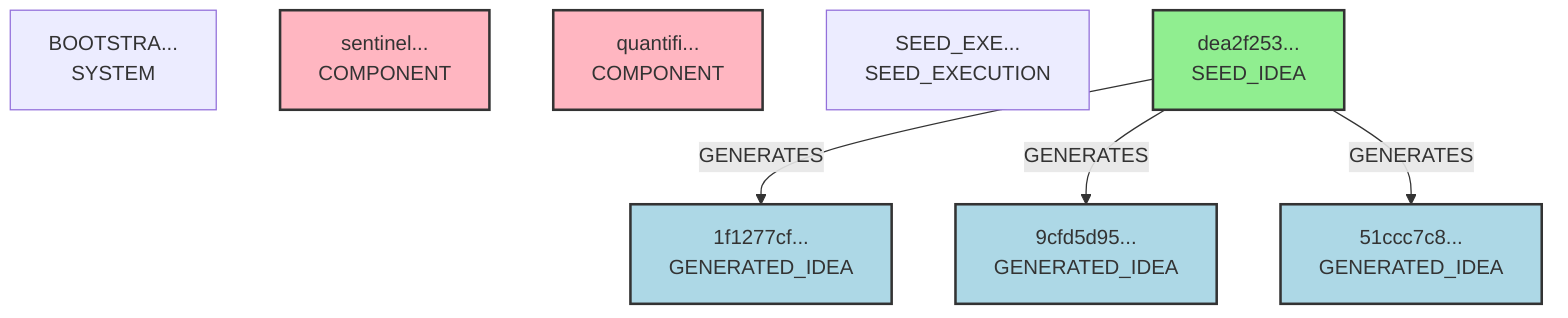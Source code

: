 graph TD
    BOOTSTRAP[BOOTSTRA...<br/>SYSTEM]
    sentinel_instance_01[sentinel...<br/>COMPONENT]:::component
    quantifier_agent_primary[quantifi...<br/>COMPONENT]:::component
    SEED_EXEC_test_iter1[SEED_EXE...<br/>SEED_EXECUTION]
    dea2f253_2d87_4b3e_954a_d6520e45e829[dea2f253...<br/>SEED_IDEA]:::seed
    1f1277cf_cb51_49da_933a_fdee57deb845[1f1277cf...<br/>GENERATED_IDEA]:::idea
    9cfd5d95_067c_4545_a7ff_978ffa83ec59[9cfd5d95...<br/>GENERATED_IDEA]:::idea
    51ccc7c8_b324_4e2d_9181_3019472b5e48[51ccc7c8...<br/>GENERATED_IDEA]:::idea
    dea2f253_2d87_4b3e_954a_d6520e45e829 -->|GENERATES| 1f1277cf_cb51_49da_933a_fdee57deb845
    dea2f253_2d87_4b3e_954a_d6520e45e829 -->|GENERATES| 9cfd5d95_067c_4545_a7ff_978ffa83ec59
    dea2f253_2d87_4b3e_954a_d6520e45e829 -->|GENERATES| 51ccc7c8_b324_4e2d_9181_3019472b5e48

    classDef seed fill:#90EE90,stroke:#333,stroke-width:2px;
    classDef idea fill:#ADD8E6,stroke:#333,stroke-width:2px;
    classDef proto fill:#FFA500,stroke:#333,stroke-width:2px;
    classDef component fill:#FFB6C1,stroke:#333,stroke-width:2px;